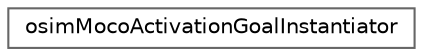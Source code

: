 digraph "Graphical Class Hierarchy"
{
 // LATEX_PDF_SIZE
  bgcolor="transparent";
  edge [fontname=Helvetica,fontsize=10,labelfontname=Helvetica,labelfontsize=10];
  node [fontname=Helvetica,fontsize=10,shape=box,height=0.2,width=0.4];
  rankdir="LR";
  Node0 [id="Node000000",label="osimMocoActivationGoalInstantiator",height=0.2,width=0.4,color="grey40", fillcolor="white", style="filled",URL="$classosim_moco_activation_goal_instantiator.html",tooltip=" "];
}
